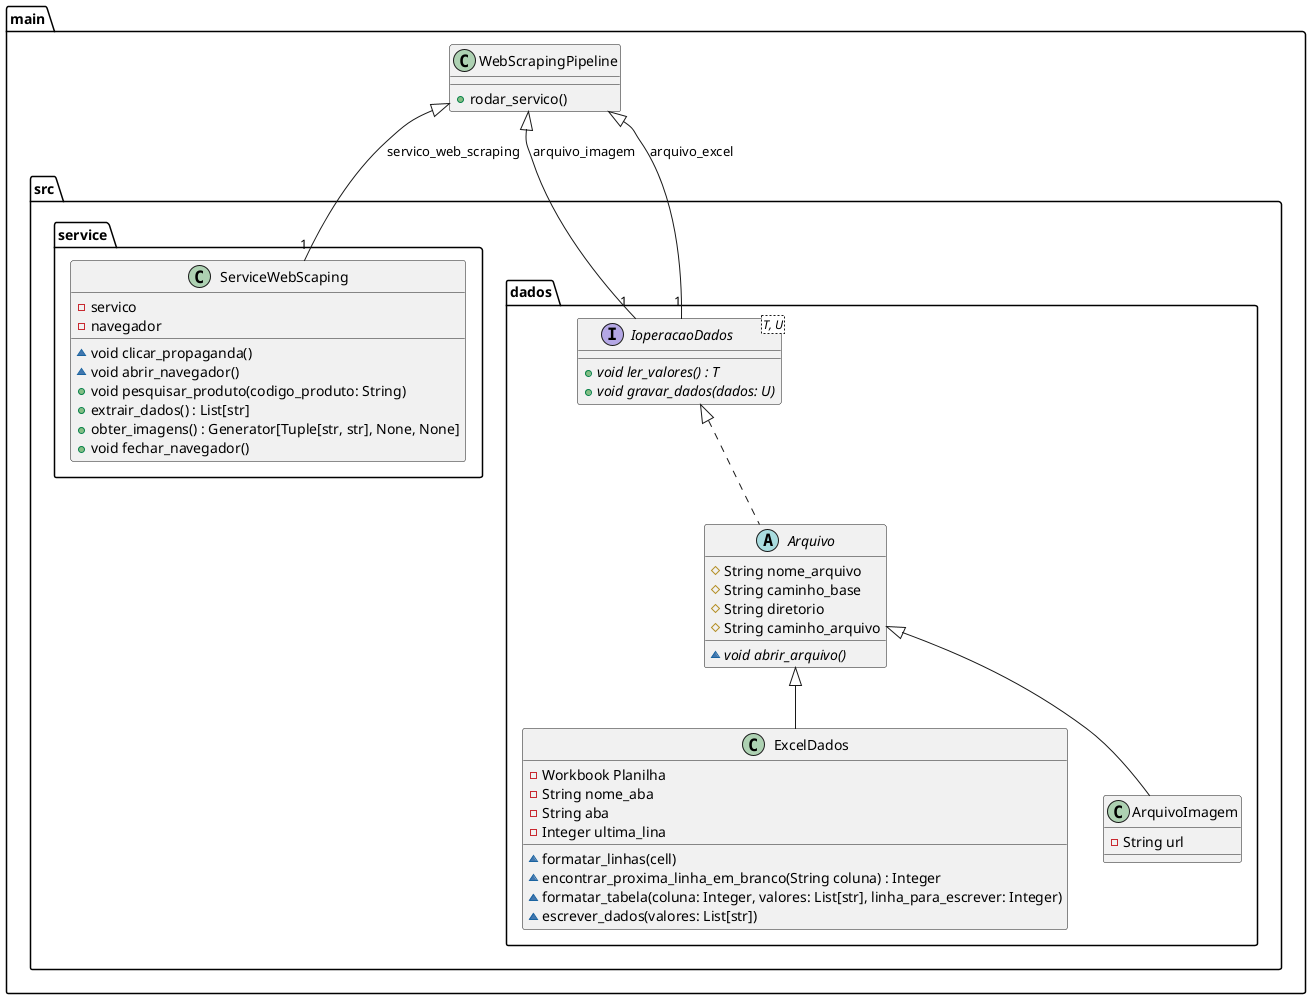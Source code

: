 @startuml

package main {
    class WebScrapingPipeline {
            + rodar_servico()
            
        }

        WebScrapingPipeline  <|--  "1" src.service.ServiceWebScaping : servico_web_scraping
        WebScrapingPipeline <|-- "1" src.dados.IoperacaoDados : arquivo_imagem
        WebScrapingPipeline <|-- "1" src.dados.IoperacaoDados : arquivo_excel

    package src {
        
        package dados {

            interface IoperacaoDados<T, U> {
                + void {abstract} ler_valores() : T
                + void {abstract} gravar_dados(dados: U)
              
            }

            abstract class  Arquivo implements IoperacaoDados {
                # String nome_arquivo
                # String caminho_base
                # String diretorio
                # String caminho_arquivo

                ~ void {abstract} abrir_arquivo()
                
            }

            class ExcelDados extends Arquivo {
                - Workbook Planilha
                - String nome_aba
                - String aba
                - Integer ultima_lina

                ~ formatar_linhas(cell)
                ~ encontrar_proxima_linha_em_branco(String coluna) : Integer
                ~ formatar_tabela(coluna: Integer, valores: List[str], linha_para_escrever: Integer)
                ~ escrever_dados(valores: List[str])

      
            }

            class ArquivoImagem extends Arquivo {
                - String url
            }

        }

        package service {

           class ServiceWebScaping {
                - servico
                - navegador

                ~ void clicar_propaganda()
                ~ void abrir_navegador()
                + void pesquisar_produto(codigo_produto: String)
                + extrair_dados() : List[str]
                + obter_imagens() : Generator[Tuple[str, str], None, None]
                + void fechar_navegador()
           }

        }

    }
}

@enduml